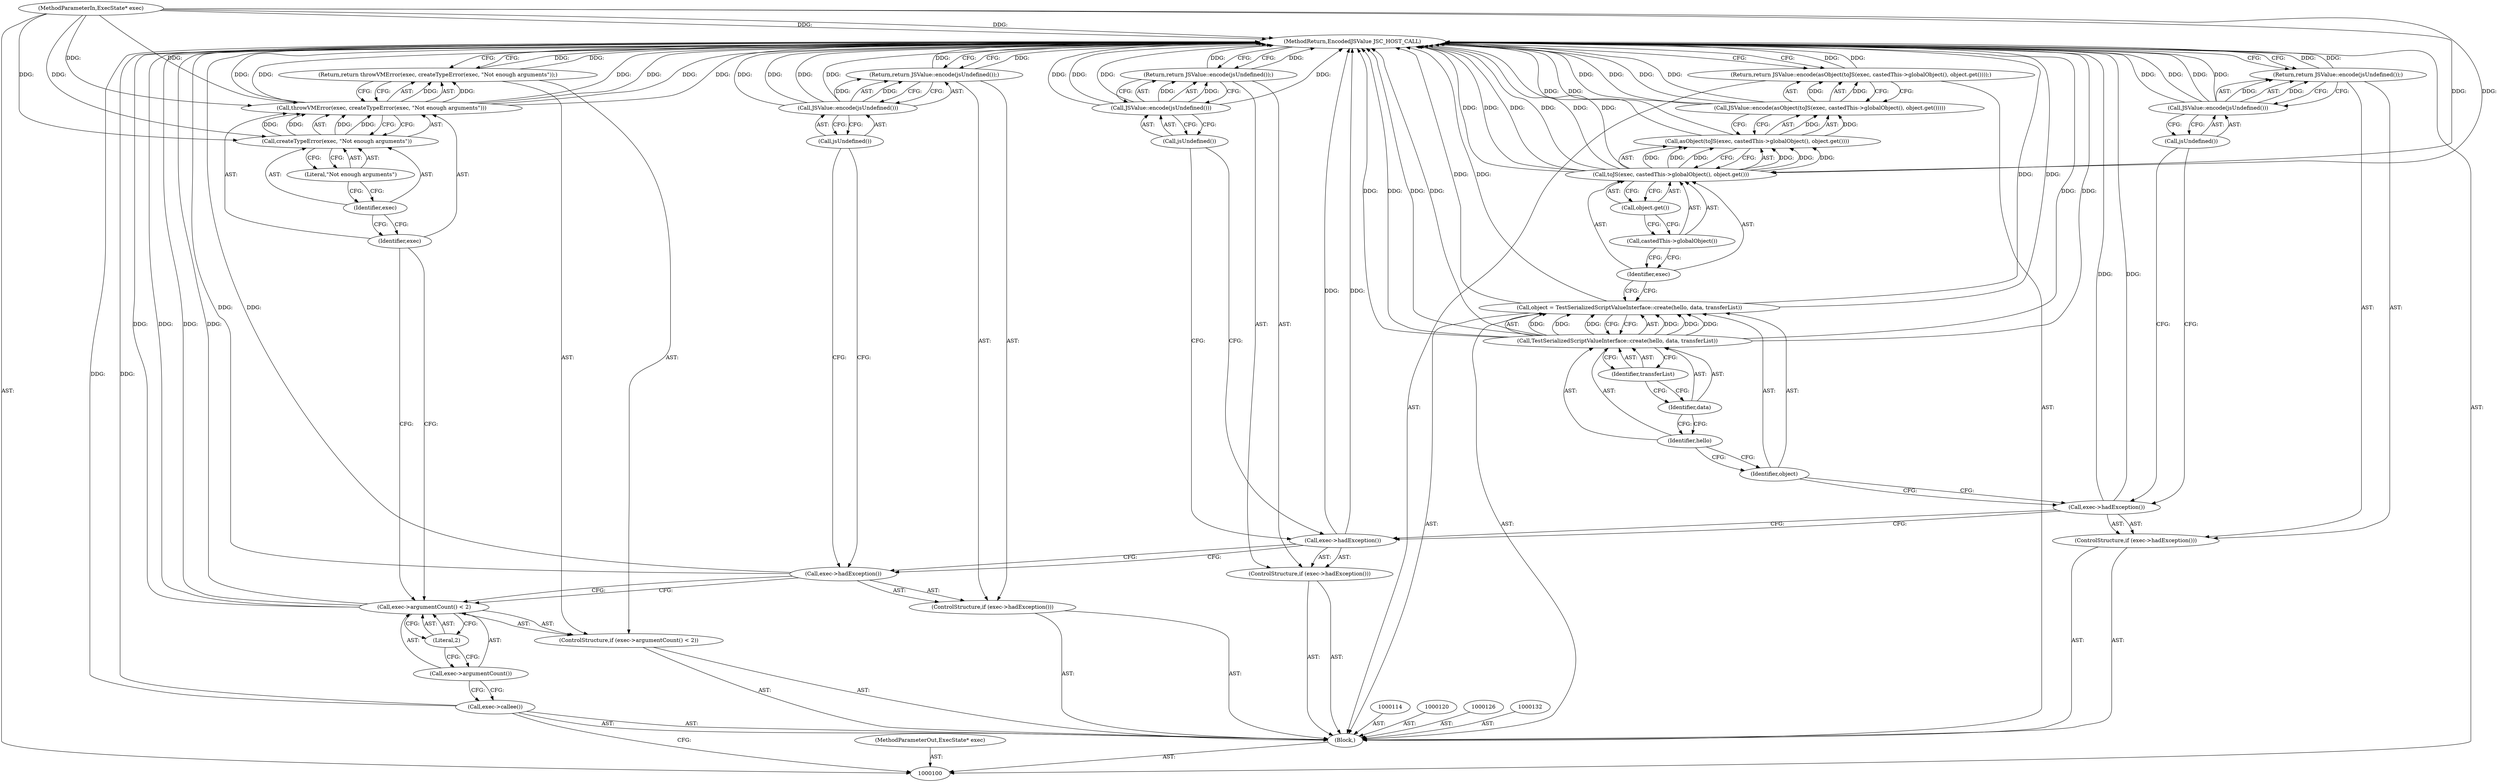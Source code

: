 digraph "1_Chrome_b944f670bb7a8a919daac497a4ea0536c954c201_53" {
"1000146" [label="(MethodReturn,EncodedJSValue JSC_HOST_CALL)"];
"1000101" [label="(MethodParameterIn,ExecState* exec)"];
"1000215" [label="(MethodParameterOut,ExecState* exec)"];
"1000121" [label="(ControlStructure,if (exec->hadException()))"];
"1000122" [label="(Call,exec->hadException())"];
"1000124" [label="(Call,JSValue::encode(jsUndefined()))"];
"1000125" [label="(Call,jsUndefined())"];
"1000123" [label="(Return,return JSValue::encode(jsUndefined());)"];
"1000127" [label="(ControlStructure,if (exec->hadException()))"];
"1000128" [label="(Call,exec->hadException())"];
"1000130" [label="(Call,JSValue::encode(jsUndefined()))"];
"1000131" [label="(Call,jsUndefined())"];
"1000129" [label="(Return,return JSValue::encode(jsUndefined());)"];
"1000137" [label="(Identifier,data)"];
"1000138" [label="(Identifier,transferList)"];
"1000133" [label="(Call,object = TestSerializedScriptValueInterface::create(hello, data, transferList))"];
"1000134" [label="(Identifier,object)"];
"1000135" [label="(Call,TestSerializedScriptValueInterface::create(hello, data, transferList))"];
"1000136" [label="(Identifier,hello)"];
"1000140" [label="(Call,JSValue::encode(asObject(toJS(exec, castedThis->globalObject(), object.get()))))"];
"1000141" [label="(Call,asObject(toJS(exec, castedThis->globalObject(), object.get())))"];
"1000142" [label="(Call,toJS(exec, castedThis->globalObject(), object.get()))"];
"1000139" [label="(Return,return JSValue::encode(asObject(toJS(exec, castedThis->globalObject(), object.get())));)"];
"1000143" [label="(Identifier,exec)"];
"1000144" [label="(Call,castedThis->globalObject())"];
"1000145" [label="(Call,object.get())"];
"1000102" [label="(Block,)"];
"1000103" [label="(Call,exec->callee())"];
"1000107" [label="(Literal,2)"];
"1000104" [label="(ControlStructure,if (exec->argumentCount() < 2))"];
"1000105" [label="(Call,exec->argumentCount() < 2)"];
"1000106" [label="(Call,exec->argumentCount())"];
"1000109" [label="(Call,throwVMError(exec, createTypeError(exec, \"Not enough arguments\")))"];
"1000110" [label="(Identifier,exec)"];
"1000111" [label="(Call,createTypeError(exec, \"Not enough arguments\"))"];
"1000112" [label="(Identifier,exec)"];
"1000113" [label="(Literal,\"Not enough arguments\")"];
"1000108" [label="(Return,return throwVMError(exec, createTypeError(exec, \"Not enough arguments\"));)"];
"1000115" [label="(ControlStructure,if (exec->hadException()))"];
"1000116" [label="(Call,exec->hadException())"];
"1000118" [label="(Call,JSValue::encode(jsUndefined()))"];
"1000119" [label="(Call,jsUndefined())"];
"1000117" [label="(Return,return JSValue::encode(jsUndefined());)"];
"1000146" -> "1000100"  [label="AST: "];
"1000146" -> "1000108"  [label="CFG: "];
"1000146" -> "1000117"  [label="CFG: "];
"1000146" -> "1000123"  [label="CFG: "];
"1000146" -> "1000129"  [label="CFG: "];
"1000146" -> "1000139"  [label="CFG: "];
"1000139" -> "1000146"  [label="DDG: "];
"1000108" -> "1000146"  [label="DDG: "];
"1000117" -> "1000146"  [label="DDG: "];
"1000130" -> "1000146"  [label="DDG: "];
"1000130" -> "1000146"  [label="DDG: "];
"1000141" -> "1000146"  [label="DDG: "];
"1000124" -> "1000146"  [label="DDG: "];
"1000124" -> "1000146"  [label="DDG: "];
"1000105" -> "1000146"  [label="DDG: "];
"1000105" -> "1000146"  [label="DDG: "];
"1000140" -> "1000146"  [label="DDG: "];
"1000140" -> "1000146"  [label="DDG: "];
"1000118" -> "1000146"  [label="DDG: "];
"1000118" -> "1000146"  [label="DDG: "];
"1000103" -> "1000146"  [label="DDG: "];
"1000142" -> "1000146"  [label="DDG: "];
"1000142" -> "1000146"  [label="DDG: "];
"1000142" -> "1000146"  [label="DDG: "];
"1000133" -> "1000146"  [label="DDG: "];
"1000133" -> "1000146"  [label="DDG: "];
"1000101" -> "1000146"  [label="DDG: "];
"1000109" -> "1000146"  [label="DDG: "];
"1000109" -> "1000146"  [label="DDG: "];
"1000109" -> "1000146"  [label="DDG: "];
"1000135" -> "1000146"  [label="DDG: "];
"1000135" -> "1000146"  [label="DDG: "];
"1000135" -> "1000146"  [label="DDG: "];
"1000122" -> "1000146"  [label="DDG: "];
"1000128" -> "1000146"  [label="DDG: "];
"1000116" -> "1000146"  [label="DDG: "];
"1000129" -> "1000146"  [label="DDG: "];
"1000123" -> "1000146"  [label="DDG: "];
"1000101" -> "1000100"  [label="AST: "];
"1000101" -> "1000146"  [label="DDG: "];
"1000101" -> "1000109"  [label="DDG: "];
"1000101" -> "1000111"  [label="DDG: "];
"1000101" -> "1000142"  [label="DDG: "];
"1000215" -> "1000100"  [label="AST: "];
"1000121" -> "1000102"  [label="AST: "];
"1000122" -> "1000121"  [label="AST: "];
"1000123" -> "1000121"  [label="AST: "];
"1000122" -> "1000121"  [label="AST: "];
"1000122" -> "1000116"  [label="CFG: "];
"1000125" -> "1000122"  [label="CFG: "];
"1000128" -> "1000122"  [label="CFG: "];
"1000122" -> "1000146"  [label="DDG: "];
"1000124" -> "1000123"  [label="AST: "];
"1000124" -> "1000125"  [label="CFG: "];
"1000125" -> "1000124"  [label="AST: "];
"1000123" -> "1000124"  [label="CFG: "];
"1000124" -> "1000146"  [label="DDG: "];
"1000124" -> "1000146"  [label="DDG: "];
"1000124" -> "1000123"  [label="DDG: "];
"1000125" -> "1000124"  [label="AST: "];
"1000125" -> "1000122"  [label="CFG: "];
"1000124" -> "1000125"  [label="CFG: "];
"1000123" -> "1000121"  [label="AST: "];
"1000123" -> "1000124"  [label="CFG: "];
"1000124" -> "1000123"  [label="AST: "];
"1000146" -> "1000123"  [label="CFG: "];
"1000123" -> "1000146"  [label="DDG: "];
"1000124" -> "1000123"  [label="DDG: "];
"1000127" -> "1000102"  [label="AST: "];
"1000128" -> "1000127"  [label="AST: "];
"1000129" -> "1000127"  [label="AST: "];
"1000128" -> "1000127"  [label="AST: "];
"1000128" -> "1000122"  [label="CFG: "];
"1000131" -> "1000128"  [label="CFG: "];
"1000134" -> "1000128"  [label="CFG: "];
"1000128" -> "1000146"  [label="DDG: "];
"1000130" -> "1000129"  [label="AST: "];
"1000130" -> "1000131"  [label="CFG: "];
"1000131" -> "1000130"  [label="AST: "];
"1000129" -> "1000130"  [label="CFG: "];
"1000130" -> "1000146"  [label="DDG: "];
"1000130" -> "1000146"  [label="DDG: "];
"1000130" -> "1000129"  [label="DDG: "];
"1000131" -> "1000130"  [label="AST: "];
"1000131" -> "1000128"  [label="CFG: "];
"1000130" -> "1000131"  [label="CFG: "];
"1000129" -> "1000127"  [label="AST: "];
"1000129" -> "1000130"  [label="CFG: "];
"1000130" -> "1000129"  [label="AST: "];
"1000146" -> "1000129"  [label="CFG: "];
"1000129" -> "1000146"  [label="DDG: "];
"1000130" -> "1000129"  [label="DDG: "];
"1000137" -> "1000135"  [label="AST: "];
"1000137" -> "1000136"  [label="CFG: "];
"1000138" -> "1000137"  [label="CFG: "];
"1000138" -> "1000135"  [label="AST: "];
"1000138" -> "1000137"  [label="CFG: "];
"1000135" -> "1000138"  [label="CFG: "];
"1000133" -> "1000102"  [label="AST: "];
"1000133" -> "1000135"  [label="CFG: "];
"1000134" -> "1000133"  [label="AST: "];
"1000135" -> "1000133"  [label="AST: "];
"1000143" -> "1000133"  [label="CFG: "];
"1000133" -> "1000146"  [label="DDG: "];
"1000133" -> "1000146"  [label="DDG: "];
"1000135" -> "1000133"  [label="DDG: "];
"1000135" -> "1000133"  [label="DDG: "];
"1000135" -> "1000133"  [label="DDG: "];
"1000134" -> "1000133"  [label="AST: "];
"1000134" -> "1000128"  [label="CFG: "];
"1000136" -> "1000134"  [label="CFG: "];
"1000135" -> "1000133"  [label="AST: "];
"1000135" -> "1000138"  [label="CFG: "];
"1000136" -> "1000135"  [label="AST: "];
"1000137" -> "1000135"  [label="AST: "];
"1000138" -> "1000135"  [label="AST: "];
"1000133" -> "1000135"  [label="CFG: "];
"1000135" -> "1000146"  [label="DDG: "];
"1000135" -> "1000146"  [label="DDG: "];
"1000135" -> "1000146"  [label="DDG: "];
"1000135" -> "1000133"  [label="DDG: "];
"1000135" -> "1000133"  [label="DDG: "];
"1000135" -> "1000133"  [label="DDG: "];
"1000136" -> "1000135"  [label="AST: "];
"1000136" -> "1000134"  [label="CFG: "];
"1000137" -> "1000136"  [label="CFG: "];
"1000140" -> "1000139"  [label="AST: "];
"1000140" -> "1000141"  [label="CFG: "];
"1000141" -> "1000140"  [label="AST: "];
"1000139" -> "1000140"  [label="CFG: "];
"1000140" -> "1000146"  [label="DDG: "];
"1000140" -> "1000146"  [label="DDG: "];
"1000140" -> "1000139"  [label="DDG: "];
"1000141" -> "1000140"  [label="DDG: "];
"1000141" -> "1000140"  [label="AST: "];
"1000141" -> "1000142"  [label="CFG: "];
"1000142" -> "1000141"  [label="AST: "];
"1000140" -> "1000141"  [label="CFG: "];
"1000141" -> "1000146"  [label="DDG: "];
"1000141" -> "1000140"  [label="DDG: "];
"1000142" -> "1000141"  [label="DDG: "];
"1000142" -> "1000141"  [label="DDG: "];
"1000142" -> "1000141"  [label="DDG: "];
"1000142" -> "1000141"  [label="AST: "];
"1000142" -> "1000145"  [label="CFG: "];
"1000143" -> "1000142"  [label="AST: "];
"1000144" -> "1000142"  [label="AST: "];
"1000145" -> "1000142"  [label="AST: "];
"1000141" -> "1000142"  [label="CFG: "];
"1000142" -> "1000146"  [label="DDG: "];
"1000142" -> "1000146"  [label="DDG: "];
"1000142" -> "1000146"  [label="DDG: "];
"1000142" -> "1000141"  [label="DDG: "];
"1000142" -> "1000141"  [label="DDG: "];
"1000142" -> "1000141"  [label="DDG: "];
"1000101" -> "1000142"  [label="DDG: "];
"1000139" -> "1000102"  [label="AST: "];
"1000139" -> "1000140"  [label="CFG: "];
"1000140" -> "1000139"  [label="AST: "];
"1000146" -> "1000139"  [label="CFG: "];
"1000139" -> "1000146"  [label="DDG: "];
"1000140" -> "1000139"  [label="DDG: "];
"1000143" -> "1000142"  [label="AST: "];
"1000143" -> "1000133"  [label="CFG: "];
"1000144" -> "1000143"  [label="CFG: "];
"1000144" -> "1000142"  [label="AST: "];
"1000144" -> "1000143"  [label="CFG: "];
"1000145" -> "1000144"  [label="CFG: "];
"1000145" -> "1000142"  [label="AST: "];
"1000145" -> "1000144"  [label="CFG: "];
"1000142" -> "1000145"  [label="CFG: "];
"1000102" -> "1000100"  [label="AST: "];
"1000103" -> "1000102"  [label="AST: "];
"1000104" -> "1000102"  [label="AST: "];
"1000114" -> "1000102"  [label="AST: "];
"1000115" -> "1000102"  [label="AST: "];
"1000120" -> "1000102"  [label="AST: "];
"1000121" -> "1000102"  [label="AST: "];
"1000126" -> "1000102"  [label="AST: "];
"1000127" -> "1000102"  [label="AST: "];
"1000132" -> "1000102"  [label="AST: "];
"1000133" -> "1000102"  [label="AST: "];
"1000139" -> "1000102"  [label="AST: "];
"1000103" -> "1000102"  [label="AST: "];
"1000103" -> "1000100"  [label="CFG: "];
"1000106" -> "1000103"  [label="CFG: "];
"1000103" -> "1000146"  [label="DDG: "];
"1000107" -> "1000105"  [label="AST: "];
"1000107" -> "1000106"  [label="CFG: "];
"1000105" -> "1000107"  [label="CFG: "];
"1000104" -> "1000102"  [label="AST: "];
"1000105" -> "1000104"  [label="AST: "];
"1000108" -> "1000104"  [label="AST: "];
"1000105" -> "1000104"  [label="AST: "];
"1000105" -> "1000107"  [label="CFG: "];
"1000106" -> "1000105"  [label="AST: "];
"1000107" -> "1000105"  [label="AST: "];
"1000110" -> "1000105"  [label="CFG: "];
"1000116" -> "1000105"  [label="CFG: "];
"1000105" -> "1000146"  [label="DDG: "];
"1000105" -> "1000146"  [label="DDG: "];
"1000106" -> "1000105"  [label="AST: "];
"1000106" -> "1000103"  [label="CFG: "];
"1000107" -> "1000106"  [label="CFG: "];
"1000109" -> "1000108"  [label="AST: "];
"1000109" -> "1000111"  [label="CFG: "];
"1000110" -> "1000109"  [label="AST: "];
"1000111" -> "1000109"  [label="AST: "];
"1000108" -> "1000109"  [label="CFG: "];
"1000109" -> "1000146"  [label="DDG: "];
"1000109" -> "1000146"  [label="DDG: "];
"1000109" -> "1000146"  [label="DDG: "];
"1000109" -> "1000108"  [label="DDG: "];
"1000111" -> "1000109"  [label="DDG: "];
"1000111" -> "1000109"  [label="DDG: "];
"1000101" -> "1000109"  [label="DDG: "];
"1000110" -> "1000109"  [label="AST: "];
"1000110" -> "1000105"  [label="CFG: "];
"1000112" -> "1000110"  [label="CFG: "];
"1000111" -> "1000109"  [label="AST: "];
"1000111" -> "1000113"  [label="CFG: "];
"1000112" -> "1000111"  [label="AST: "];
"1000113" -> "1000111"  [label="AST: "];
"1000109" -> "1000111"  [label="CFG: "];
"1000111" -> "1000109"  [label="DDG: "];
"1000111" -> "1000109"  [label="DDG: "];
"1000101" -> "1000111"  [label="DDG: "];
"1000112" -> "1000111"  [label="AST: "];
"1000112" -> "1000110"  [label="CFG: "];
"1000113" -> "1000112"  [label="CFG: "];
"1000113" -> "1000111"  [label="AST: "];
"1000113" -> "1000112"  [label="CFG: "];
"1000111" -> "1000113"  [label="CFG: "];
"1000108" -> "1000104"  [label="AST: "];
"1000108" -> "1000109"  [label="CFG: "];
"1000109" -> "1000108"  [label="AST: "];
"1000146" -> "1000108"  [label="CFG: "];
"1000108" -> "1000146"  [label="DDG: "];
"1000109" -> "1000108"  [label="DDG: "];
"1000115" -> "1000102"  [label="AST: "];
"1000116" -> "1000115"  [label="AST: "];
"1000117" -> "1000115"  [label="AST: "];
"1000116" -> "1000115"  [label="AST: "];
"1000116" -> "1000105"  [label="CFG: "];
"1000119" -> "1000116"  [label="CFG: "];
"1000122" -> "1000116"  [label="CFG: "];
"1000116" -> "1000146"  [label="DDG: "];
"1000118" -> "1000117"  [label="AST: "];
"1000118" -> "1000119"  [label="CFG: "];
"1000119" -> "1000118"  [label="AST: "];
"1000117" -> "1000118"  [label="CFG: "];
"1000118" -> "1000146"  [label="DDG: "];
"1000118" -> "1000146"  [label="DDG: "];
"1000118" -> "1000117"  [label="DDG: "];
"1000119" -> "1000118"  [label="AST: "];
"1000119" -> "1000116"  [label="CFG: "];
"1000118" -> "1000119"  [label="CFG: "];
"1000117" -> "1000115"  [label="AST: "];
"1000117" -> "1000118"  [label="CFG: "];
"1000118" -> "1000117"  [label="AST: "];
"1000146" -> "1000117"  [label="CFG: "];
"1000117" -> "1000146"  [label="DDG: "];
"1000118" -> "1000117"  [label="DDG: "];
}
